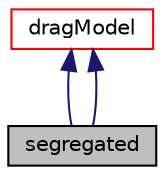 digraph "segregated"
{
  bgcolor="transparent";
  edge [fontname="Helvetica",fontsize="10",labelfontname="Helvetica",labelfontsize="10"];
  node [fontname="Helvetica",fontsize="10",shape=record];
  Node4 [label="segregated",height=0.2,width=0.4,color="black", fillcolor="grey75", style="filled", fontcolor="black"];
  Node5 -> Node4 [dir="back",color="midnightblue",fontsize="10",style="solid",fontname="Helvetica"];
  Node5 [label="dragModel",height=0.2,width=0.4,color="red",URL="$a33089.html"];
  Node5 -> Node4 [dir="back",color="midnightblue",fontsize="10",style="solid",fontname="Helvetica"];
}
